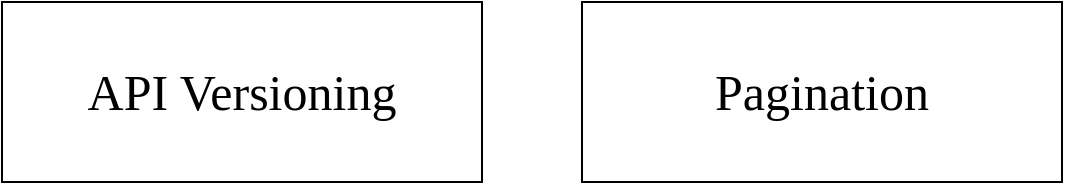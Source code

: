 <mxfile version="17.4.3" type="github">
  <diagram id="1J9t7SzQ6MwqbeCWiBIZ" name="Pattern">
    <mxGraphModel dx="1108" dy="604" grid="1" gridSize="10" guides="1" tooltips="1" connect="1" arrows="1" fold="1" page="1" pageScale="1" pageWidth="1700" pageHeight="1100" math="0" shadow="0">
      <root>
        <mxCell id="0" />
        <mxCell id="1" parent="0" />
        <mxCell id="m073u-m4tjFikM66aG8S-1" value="API Versioning" style="rounded=0;whiteSpace=wrap;html=1;fontFamily=Comfortaa;fontSource=https%3A%2F%2Ffonts.googleapis.com%2Fcss%3Ffamily%3DComfortaa;fontSize=25;fontStyle=0" vertex="1" parent="1">
          <mxGeometry x="220" y="300" width="240" height="90" as="geometry" />
        </mxCell>
        <mxCell id="m073u-m4tjFikM66aG8S-2" value="Pagination" style="rounded=0;whiteSpace=wrap;html=1;fontFamily=Comfortaa;fontSource=https%3A%2F%2Ffonts.googleapis.com%2Fcss%3Ffamily%3DComfortaa;fontSize=25;fontStyle=0" vertex="1" parent="1">
          <mxGeometry x="510" y="300" width="240" height="90" as="geometry" />
        </mxCell>
      </root>
    </mxGraphModel>
  </diagram>
</mxfile>
